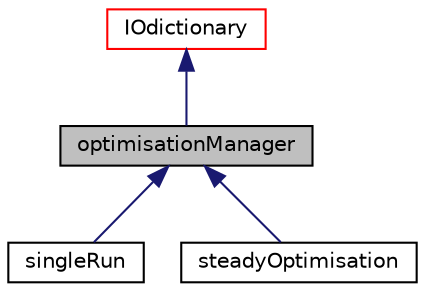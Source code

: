 digraph "optimisationManager"
{
  bgcolor="transparent";
  edge [fontname="Helvetica",fontsize="10",labelfontname="Helvetica",labelfontsize="10"];
  node [fontname="Helvetica",fontsize="10",shape=record];
  Node1 [label="optimisationManager",height=0.2,width=0.4,color="black", fillcolor="grey75", style="filled" fontcolor="black"];
  Node2 -> Node1 [dir="back",color="midnightblue",fontsize="10",style="solid",fontname="Helvetica"];
  Node2 [label="IOdictionary",height=0.2,width=0.4,color="red",URL="$classFoam_1_1IOdictionary.html",tooltip="IOdictionary is derived from dictionary and IOobject to give the dictionary automatic IO functionalit..."];
  Node1 -> Node3 [dir="back",color="midnightblue",fontsize="10",style="solid",fontname="Helvetica"];
  Node3 [label="singleRun",height=0.2,width=0.4,color="black",URL="$classFoam_1_1singleRun.html",tooltip="Update design variables using steepest descent. "];
  Node1 -> Node4 [dir="back",color="midnightblue",fontsize="10",style="solid",fontname="Helvetica"];
  Node4 [label="steadyOptimisation",height=0.2,width=0.4,color="black",URL="$classFoam_1_1steadyOptimisation.html",tooltip="Iterate the optimisation cycles. For steady state opt, this coinsides with evolving Time..."];
}
